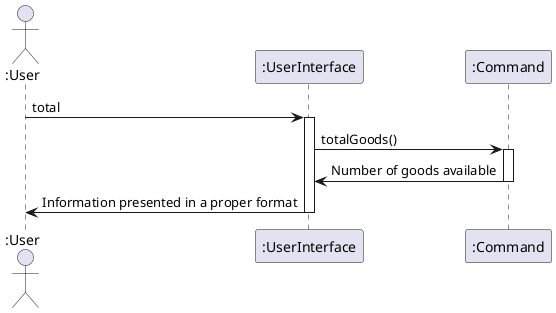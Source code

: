 @startuml
'https://plantuml.com/sequence-diagram

Actor ":User" as user
participant ":UserInterface" as ui
participant ":Command" as command

user -> ui ++ : total
ui -> command ++ : totalGoods()
command -> ui -- : Number of goods available
ui -> user -- : Information presented in a proper format
@enduml